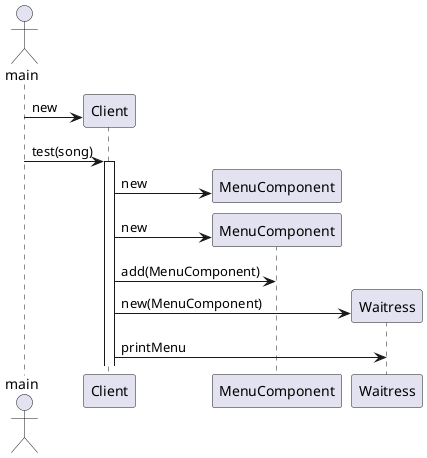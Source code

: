 /** 
@startuml
	actor main
	create Client
	main -> Client : new 
	main -> Client : test(song)
	activate Client
		create MenuComponent
		Client -> MenuComponent :new
		
		create MenuComponent
		Client -> MenuComponent :new
		
		Client -> MenuComponent : add(MenuComponent)
		
		create Waitress
		Client -> Waitress : new(MenuComponent)
		Client -> Waitress : printMenu
@enduml
*/
